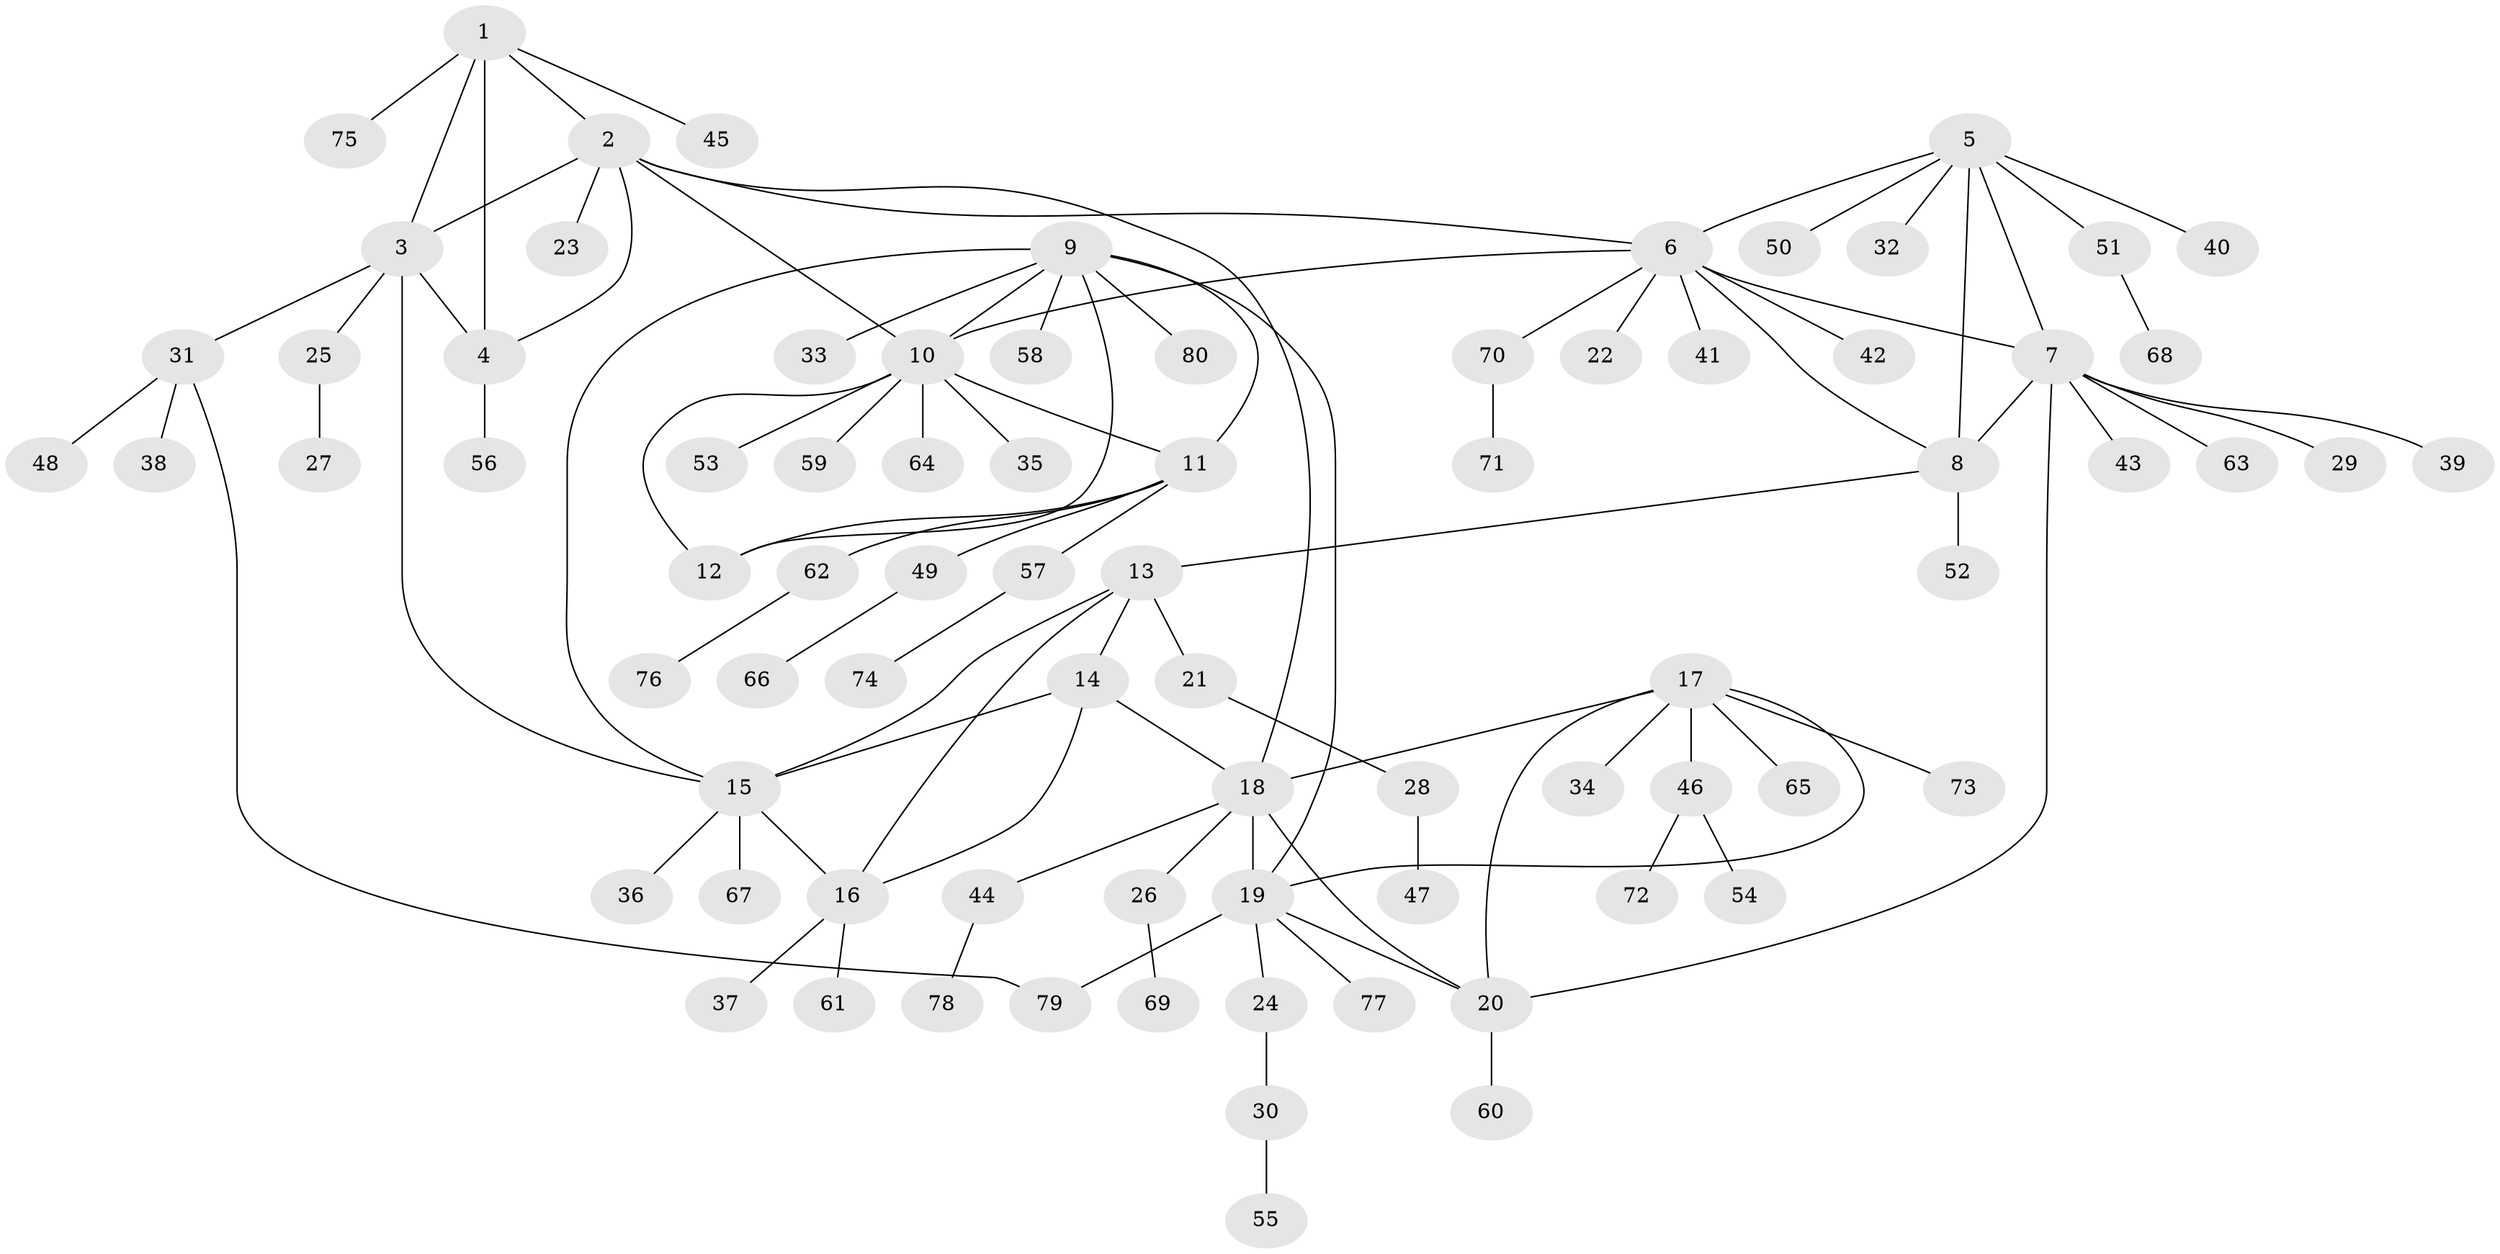 // coarse degree distribution, {6: 0.08928571428571429, 11: 0.017857142857142856, 7: 0.05357142857142857, 3: 0.03571428571428571, 5: 0.05357142857142857, 4: 0.03571428571428571, 1: 0.625, 2: 0.08928571428571429}
// Generated by graph-tools (version 1.1) at 2025/24/03/03/25 07:24:10]
// undirected, 80 vertices, 101 edges
graph export_dot {
graph [start="1"]
  node [color=gray90,style=filled];
  1;
  2;
  3;
  4;
  5;
  6;
  7;
  8;
  9;
  10;
  11;
  12;
  13;
  14;
  15;
  16;
  17;
  18;
  19;
  20;
  21;
  22;
  23;
  24;
  25;
  26;
  27;
  28;
  29;
  30;
  31;
  32;
  33;
  34;
  35;
  36;
  37;
  38;
  39;
  40;
  41;
  42;
  43;
  44;
  45;
  46;
  47;
  48;
  49;
  50;
  51;
  52;
  53;
  54;
  55;
  56;
  57;
  58;
  59;
  60;
  61;
  62;
  63;
  64;
  65;
  66;
  67;
  68;
  69;
  70;
  71;
  72;
  73;
  74;
  75;
  76;
  77;
  78;
  79;
  80;
  1 -- 2;
  1 -- 3;
  1 -- 4;
  1 -- 45;
  1 -- 75;
  2 -- 3;
  2 -- 4;
  2 -- 6;
  2 -- 10;
  2 -- 18;
  2 -- 23;
  3 -- 4;
  3 -- 15;
  3 -- 25;
  3 -- 31;
  4 -- 56;
  5 -- 6;
  5 -- 7;
  5 -- 8;
  5 -- 32;
  5 -- 40;
  5 -- 50;
  5 -- 51;
  6 -- 7;
  6 -- 8;
  6 -- 10;
  6 -- 22;
  6 -- 41;
  6 -- 42;
  6 -- 70;
  7 -- 8;
  7 -- 20;
  7 -- 29;
  7 -- 39;
  7 -- 43;
  7 -- 63;
  8 -- 13;
  8 -- 52;
  9 -- 10;
  9 -- 11;
  9 -- 12;
  9 -- 15;
  9 -- 19;
  9 -- 33;
  9 -- 58;
  9 -- 80;
  10 -- 11;
  10 -- 12;
  10 -- 35;
  10 -- 53;
  10 -- 59;
  10 -- 64;
  11 -- 12;
  11 -- 49;
  11 -- 57;
  11 -- 62;
  13 -- 14;
  13 -- 15;
  13 -- 16;
  13 -- 21;
  14 -- 15;
  14 -- 16;
  14 -- 18;
  15 -- 16;
  15 -- 36;
  15 -- 67;
  16 -- 37;
  16 -- 61;
  17 -- 18;
  17 -- 19;
  17 -- 20;
  17 -- 34;
  17 -- 46;
  17 -- 65;
  17 -- 73;
  18 -- 19;
  18 -- 20;
  18 -- 26;
  18 -- 44;
  19 -- 20;
  19 -- 24;
  19 -- 77;
  19 -- 79;
  20 -- 60;
  21 -- 28;
  24 -- 30;
  25 -- 27;
  26 -- 69;
  28 -- 47;
  30 -- 55;
  31 -- 38;
  31 -- 48;
  31 -- 79;
  44 -- 78;
  46 -- 54;
  46 -- 72;
  49 -- 66;
  51 -- 68;
  57 -- 74;
  62 -- 76;
  70 -- 71;
}

